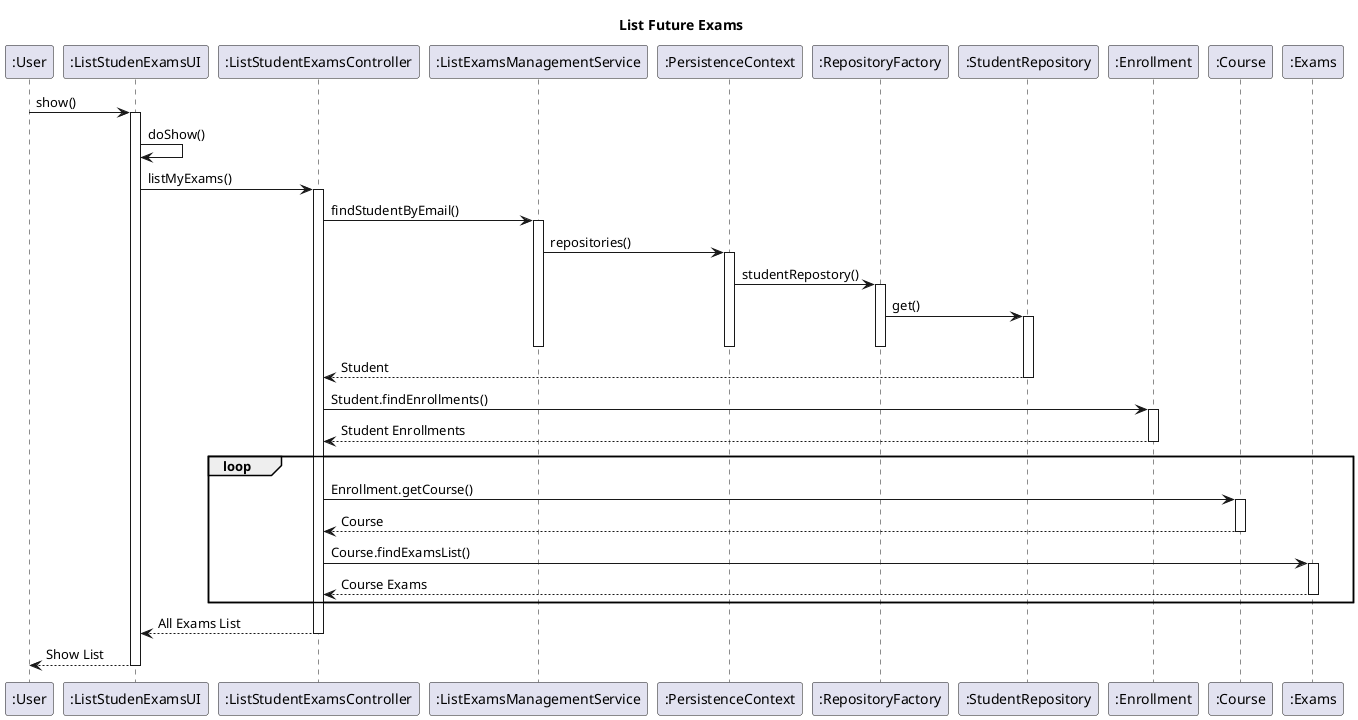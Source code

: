 @startuml

title List Future Exams

participant ":User" as usr
participant ":ListStudenExamsUI" as ui
participant ":ListStudentExamsController" as ctr
participant ":ListExamsManagementService" as serv
participant ":PersistenceContext" as pc
participant ":RepositoryFactory" as rf
participant ":StudentRepository" as sr
participant ":Enrollment" as er
participant ":Course" as cr
participant ":Exams" as ex

usr -> ui : show()

activate ui
ui -> ui : doShow()
ui -> ctr : listMyExams()

activate ctr
ctr -> serv : findStudentByEmail()

activate serv
serv -> pc : repositories()

activate pc
pc -> rf : studentRepostory()

activate rf
rf -> sr : get()
activate sr
deactivate rf
deactivate pc
deactivate serv

sr --> ctr : Student
deactivate sr


ctr -> er : Student.findEnrollments()
activate er
er --> ctr : Student Enrollments
deactivate er

loop

ctr -> cr : Enrollment.getCourse()
activate cr
cr --> ctr : Course
deactivate cr

ctr -> ex : Course.findExamsList()
activate ex
ex --> ctr : Course Exams
deactivate ex

end

ctr --> ui : All Exams List
deactivate ctr

ui --> usr : Show List
deactivate ui

@enduml